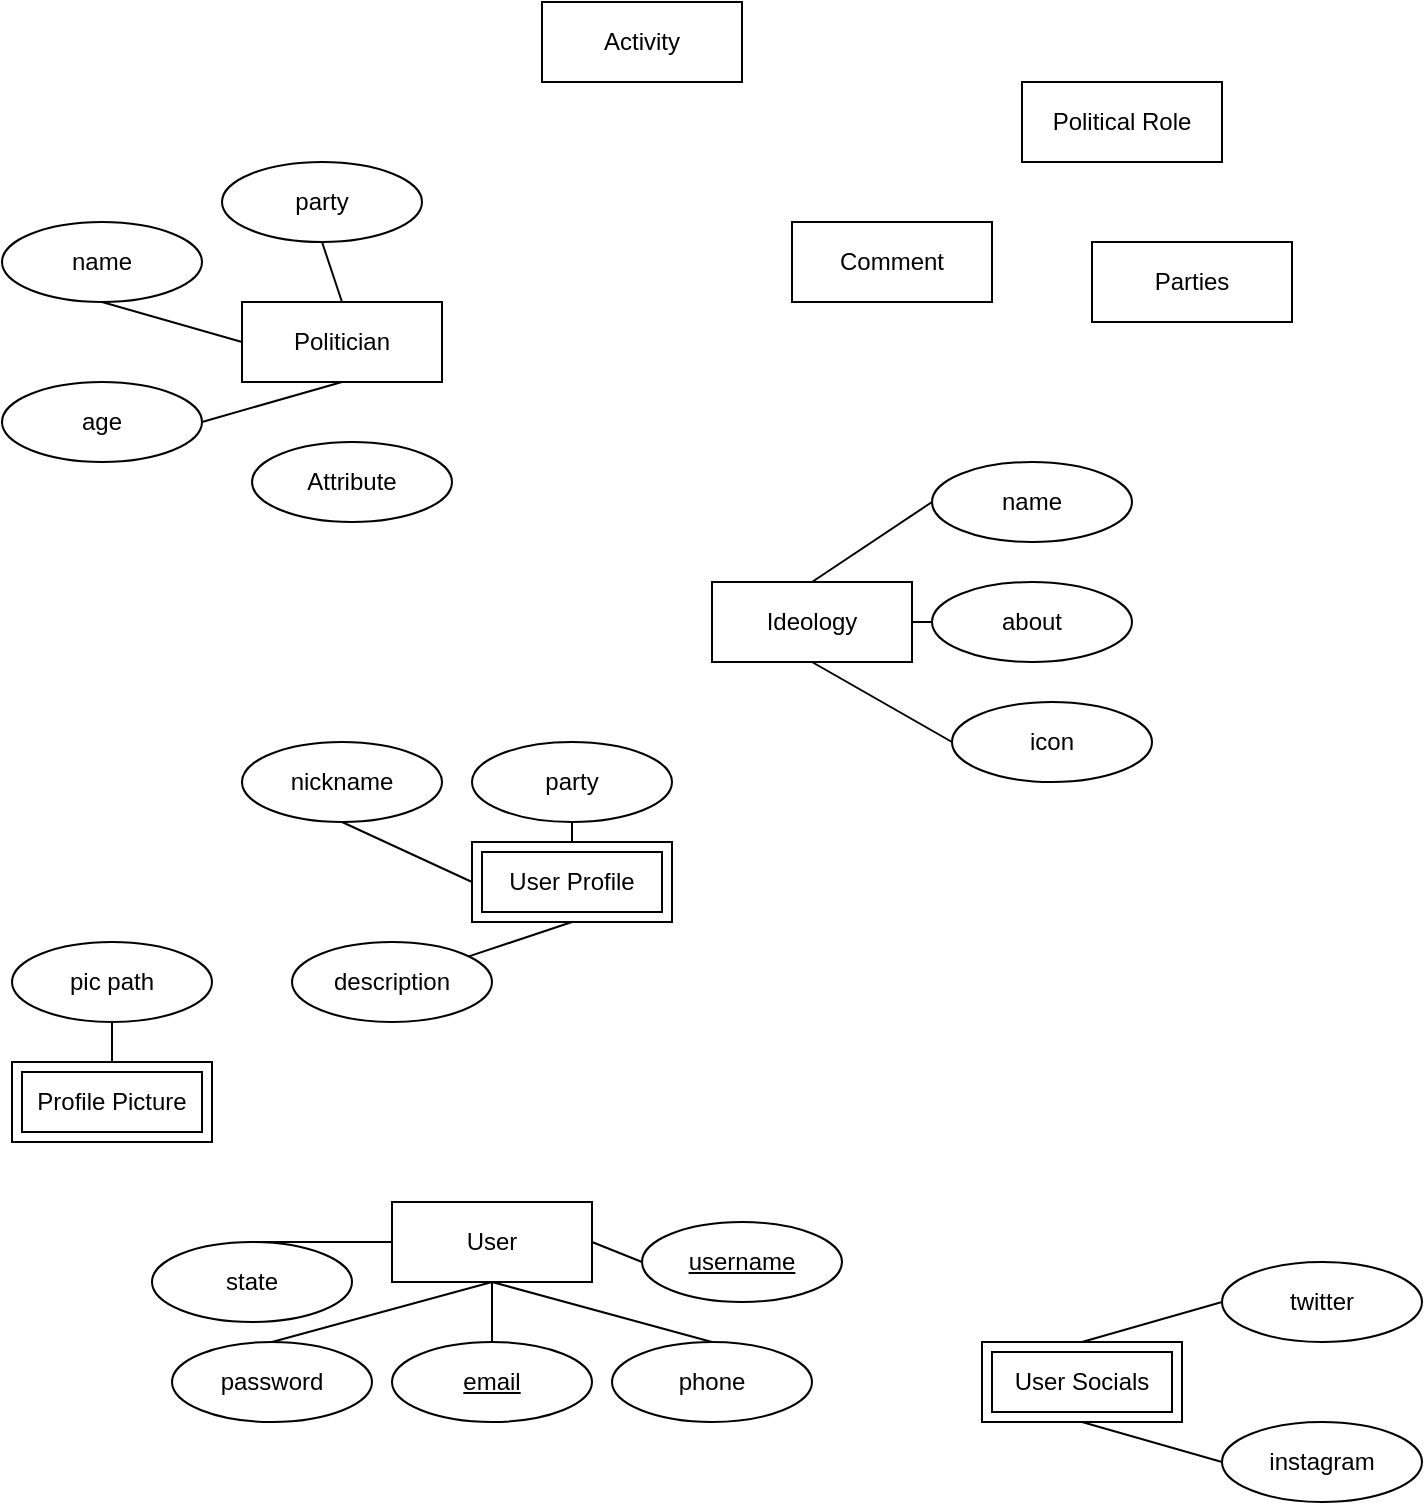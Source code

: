 <mxfile version="28.1.1">
  <diagram name="Page-1" id="10eRcnb0NOjNtRTbrPH-">
    <mxGraphModel dx="1078" dy="561" grid="1" gridSize="10" guides="1" tooltips="1" connect="1" arrows="1" fold="1" page="1" pageScale="1" pageWidth="850" pageHeight="1100" math="0" shadow="0">
      <root>
        <mxCell id="0" />
        <mxCell id="1" parent="0" />
        <mxCell id="NEGzcYJf4fpDSTtJPN1s-57" style="rounded=0;orthogonalLoop=1;jettySize=auto;html=1;exitX=0.5;exitY=0;exitDx=0;exitDy=0;entryX=0.5;entryY=1;entryDx=0;entryDy=0;endArrow=none;endFill=0;" edge="1" parent="1" source="NEGzcYJf4fpDSTtJPN1s-1" target="NEGzcYJf4fpDSTtJPN1s-56">
          <mxGeometry relative="1" as="geometry" />
        </mxCell>
        <mxCell id="NEGzcYJf4fpDSTtJPN1s-59" style="rounded=0;orthogonalLoop=1;jettySize=auto;html=1;exitX=0;exitY=0.5;exitDx=0;exitDy=0;entryX=0.5;entryY=1;entryDx=0;entryDy=0;endArrow=none;endFill=0;" edge="1" parent="1" source="NEGzcYJf4fpDSTtJPN1s-1" target="NEGzcYJf4fpDSTtJPN1s-58">
          <mxGeometry relative="1" as="geometry" />
        </mxCell>
        <mxCell id="NEGzcYJf4fpDSTtJPN1s-61" style="rounded=0;orthogonalLoop=1;jettySize=auto;html=1;exitX=0.5;exitY=1;exitDx=0;exitDy=0;entryX=1;entryY=0.5;entryDx=0;entryDy=0;endArrow=none;endFill=0;" edge="1" parent="1" source="NEGzcYJf4fpDSTtJPN1s-1" target="NEGzcYJf4fpDSTtJPN1s-60">
          <mxGeometry relative="1" as="geometry" />
        </mxCell>
        <mxCell id="NEGzcYJf4fpDSTtJPN1s-1" value="Politician" style="whiteSpace=wrap;html=1;align=center;" vertex="1" parent="1">
          <mxGeometry x="175" y="270" width="100" height="40" as="geometry" />
        </mxCell>
        <mxCell id="NEGzcYJf4fpDSTtJPN1s-28" style="rounded=0;orthogonalLoop=1;jettySize=auto;html=1;exitX=1;exitY=0.5;exitDx=0;exitDy=0;endArrow=none;endFill=0;entryX=0;entryY=0.5;entryDx=0;entryDy=0;" edge="1" parent="1" source="NEGzcYJf4fpDSTtJPN1s-2" target="NEGzcYJf4fpDSTtJPN1s-29">
          <mxGeometry relative="1" as="geometry">
            <mxPoint x="377.566" y="743.675" as="targetPoint" />
          </mxGeometry>
        </mxCell>
        <mxCell id="NEGzcYJf4fpDSTtJPN1s-2" value="User" style="whiteSpace=wrap;html=1;align=center;" vertex="1" parent="1">
          <mxGeometry x="250" y="720" width="100" height="40" as="geometry" />
        </mxCell>
        <mxCell id="NEGzcYJf4fpDSTtJPN1s-26" style="rounded=0;orthogonalLoop=1;jettySize=auto;html=1;exitX=0;exitY=0.5;exitDx=0;exitDy=0;entryX=0.5;entryY=1;entryDx=0;entryDy=0;endArrow=none;endFill=0;" edge="1" parent="1" source="NEGzcYJf4fpDSTtJPN1s-31" target="NEGzcYJf4fpDSTtJPN1s-25">
          <mxGeometry relative="1" as="geometry">
            <mxPoint x="295" y="560" as="sourcePoint" />
          </mxGeometry>
        </mxCell>
        <mxCell id="NEGzcYJf4fpDSTtJPN1s-4" value="Comment" style="whiteSpace=wrap;html=1;align=center;" vertex="1" parent="1">
          <mxGeometry x="450" y="230" width="100" height="40" as="geometry" />
        </mxCell>
        <mxCell id="NEGzcYJf4fpDSTtJPN1s-5" value="Activity" style="whiteSpace=wrap;html=1;align=center;" vertex="1" parent="1">
          <mxGeometry x="325" y="120" width="100" height="40" as="geometry" />
        </mxCell>
        <mxCell id="NEGzcYJf4fpDSTtJPN1s-7" style="rounded=0;orthogonalLoop=1;jettySize=auto;html=1;exitX=0.5;exitY=0;exitDx=0;exitDy=0;entryX=0.5;entryY=1;entryDx=0;entryDy=0;endArrow=none;endFill=0;" edge="1" parent="1" source="NEGzcYJf4fpDSTtJPN1s-6" target="NEGzcYJf4fpDSTtJPN1s-2">
          <mxGeometry relative="1" as="geometry" />
        </mxCell>
        <mxCell id="NEGzcYJf4fpDSTtJPN1s-6" value="password" style="ellipse;whiteSpace=wrap;html=1;align=center;" vertex="1" parent="1">
          <mxGeometry x="140" y="790" width="100" height="40" as="geometry" />
        </mxCell>
        <mxCell id="NEGzcYJf4fpDSTtJPN1s-9" style="rounded=0;orthogonalLoop=1;jettySize=auto;html=1;exitX=0.5;exitY=0;exitDx=0;exitDy=0;endArrow=none;endFill=0;" edge="1" parent="1" source="NEGzcYJf4fpDSTtJPN1s-10" target="NEGzcYJf4fpDSTtJPN1s-2">
          <mxGeometry relative="1" as="geometry">
            <mxPoint x="300" y="790" as="sourcePoint" />
          </mxGeometry>
        </mxCell>
        <mxCell id="NEGzcYJf4fpDSTtJPN1s-10" value="email" style="ellipse;whiteSpace=wrap;html=1;align=center;fontStyle=4;" vertex="1" parent="1">
          <mxGeometry x="250" y="790" width="100" height="40" as="geometry" />
        </mxCell>
        <mxCell id="NEGzcYJf4fpDSTtJPN1s-12" style="rounded=0;orthogonalLoop=1;jettySize=auto;html=1;exitX=0.5;exitY=0;exitDx=0;exitDy=0;entryX=0.5;entryY=1;entryDx=0;entryDy=0;endArrow=none;endFill=0;" edge="1" parent="1" source="NEGzcYJf4fpDSTtJPN1s-11" target="NEGzcYJf4fpDSTtJPN1s-2">
          <mxGeometry relative="1" as="geometry" />
        </mxCell>
        <mxCell id="NEGzcYJf4fpDSTtJPN1s-11" value="phone" style="ellipse;whiteSpace=wrap;html=1;align=center;" vertex="1" parent="1">
          <mxGeometry x="360" y="790" width="100" height="40" as="geometry" />
        </mxCell>
        <mxCell id="NEGzcYJf4fpDSTtJPN1s-15" style="rounded=0;orthogonalLoop=1;jettySize=auto;html=1;exitX=0;exitY=0.5;exitDx=0;exitDy=0;entryX=0.5;entryY=0;entryDx=0;entryDy=0;endArrow=none;endFill=0;" edge="1" parent="1" source="NEGzcYJf4fpDSTtJPN1s-14" target="NEGzcYJf4fpDSTtJPN1s-17">
          <mxGeometry relative="1" as="geometry">
            <mxPoint x="595" y="800" as="targetPoint" />
          </mxGeometry>
        </mxCell>
        <mxCell id="NEGzcYJf4fpDSTtJPN1s-14" value="twitter" style="ellipse;whiteSpace=wrap;html=1;align=center;" vertex="1" parent="1">
          <mxGeometry x="665" y="750" width="100" height="40" as="geometry" />
        </mxCell>
        <mxCell id="NEGzcYJf4fpDSTtJPN1s-16" value="instagram" style="ellipse;whiteSpace=wrap;html=1;align=center;" vertex="1" parent="1">
          <mxGeometry x="665" y="830" width="100" height="40" as="geometry" />
        </mxCell>
        <mxCell id="NEGzcYJf4fpDSTtJPN1s-18" style="rounded=0;orthogonalLoop=1;jettySize=auto;html=1;exitX=0.5;exitY=1;exitDx=0;exitDy=0;entryX=0;entryY=0.5;entryDx=0;entryDy=0;endArrow=none;endFill=0;" edge="1" parent="1" source="NEGzcYJf4fpDSTtJPN1s-17" target="NEGzcYJf4fpDSTtJPN1s-16">
          <mxGeometry relative="1" as="geometry" />
        </mxCell>
        <mxCell id="NEGzcYJf4fpDSTtJPN1s-17" value="User Socials" style="shape=ext;margin=3;double=1;whiteSpace=wrap;html=1;align=center;" vertex="1" parent="1">
          <mxGeometry x="545" y="790" width="100" height="40" as="geometry" />
        </mxCell>
        <mxCell id="NEGzcYJf4fpDSTtJPN1s-22" style="rounded=0;orthogonalLoop=1;jettySize=auto;html=1;exitX=0.5;exitY=0;exitDx=0;exitDy=0;endArrow=none;endFill=0;" edge="1" parent="1" source="NEGzcYJf4fpDSTtJPN1s-19" target="NEGzcYJf4fpDSTtJPN1s-2">
          <mxGeometry relative="1" as="geometry" />
        </mxCell>
        <mxCell id="NEGzcYJf4fpDSTtJPN1s-19" value="state" style="ellipse;whiteSpace=wrap;html=1;align=center;" vertex="1" parent="1">
          <mxGeometry x="130" y="740" width="100" height="40" as="geometry" />
        </mxCell>
        <mxCell id="NEGzcYJf4fpDSTtJPN1s-25" value="nickname" style="ellipse;whiteSpace=wrap;html=1;align=center;" vertex="1" parent="1">
          <mxGeometry x="175" y="490" width="100" height="40" as="geometry" />
        </mxCell>
        <mxCell id="NEGzcYJf4fpDSTtJPN1s-29" value="username" style="ellipse;whiteSpace=wrap;html=1;align=center;fontStyle=4;" vertex="1" parent="1">
          <mxGeometry x="375" y="730" width="100" height="40" as="geometry" />
        </mxCell>
        <mxCell id="NEGzcYJf4fpDSTtJPN1s-37" style="rounded=0;orthogonalLoop=1;jettySize=auto;html=1;exitX=0.5;exitY=0;exitDx=0;exitDy=0;entryX=0.5;entryY=1;entryDx=0;entryDy=0;endArrow=none;endFill=0;" edge="1" parent="1" source="NEGzcYJf4fpDSTtJPN1s-31" target="NEGzcYJf4fpDSTtJPN1s-36">
          <mxGeometry relative="1" as="geometry" />
        </mxCell>
        <mxCell id="NEGzcYJf4fpDSTtJPN1s-42" style="rounded=0;orthogonalLoop=1;jettySize=auto;html=1;exitX=0.5;exitY=1;exitDx=0;exitDy=0;endArrow=none;endFill=0;" edge="1" parent="1" source="NEGzcYJf4fpDSTtJPN1s-31" target="NEGzcYJf4fpDSTtJPN1s-41">
          <mxGeometry relative="1" as="geometry" />
        </mxCell>
        <mxCell id="NEGzcYJf4fpDSTtJPN1s-31" value="User Profile" style="shape=ext;margin=3;double=1;whiteSpace=wrap;html=1;align=center;" vertex="1" parent="1">
          <mxGeometry x="290" y="540" width="100" height="40" as="geometry" />
        </mxCell>
        <mxCell id="NEGzcYJf4fpDSTtJPN1s-54" style="rounded=0;orthogonalLoop=1;jettySize=auto;html=1;exitX=0.5;exitY=0;exitDx=0;exitDy=0;entryX=0.5;entryY=1;entryDx=0;entryDy=0;endArrow=none;endFill=0;" edge="1" parent="1" source="NEGzcYJf4fpDSTtJPN1s-34" target="NEGzcYJf4fpDSTtJPN1s-53">
          <mxGeometry relative="1" as="geometry" />
        </mxCell>
        <mxCell id="NEGzcYJf4fpDSTtJPN1s-34" value="Profile Picture" style="shape=ext;margin=3;double=1;whiteSpace=wrap;html=1;align=center;" vertex="1" parent="1">
          <mxGeometry x="60" y="650" width="100" height="40" as="geometry" />
        </mxCell>
        <mxCell id="NEGzcYJf4fpDSTtJPN1s-36" value="party" style="ellipse;whiteSpace=wrap;html=1;align=center;" vertex="1" parent="1">
          <mxGeometry x="290" y="490" width="100" height="40" as="geometry" />
        </mxCell>
        <mxCell id="NEGzcYJf4fpDSTtJPN1s-41" value="description" style="ellipse;whiteSpace=wrap;html=1;align=center;" vertex="1" parent="1">
          <mxGeometry x="200" y="590" width="100" height="40" as="geometry" />
        </mxCell>
        <mxCell id="NEGzcYJf4fpDSTtJPN1s-46" style="rounded=0;orthogonalLoop=1;jettySize=auto;html=1;exitX=0.5;exitY=0;exitDx=0;exitDy=0;entryX=0;entryY=0.5;entryDx=0;entryDy=0;endArrow=none;endFill=0;" edge="1" parent="1" source="NEGzcYJf4fpDSTtJPN1s-44" target="NEGzcYJf4fpDSTtJPN1s-45">
          <mxGeometry relative="1" as="geometry" />
        </mxCell>
        <mxCell id="NEGzcYJf4fpDSTtJPN1s-48" style="rounded=0;orthogonalLoop=1;jettySize=auto;html=1;exitX=1;exitY=0.5;exitDx=0;exitDy=0;entryX=0;entryY=0.5;entryDx=0;entryDy=0;endArrow=none;endFill=0;" edge="1" parent="1" source="NEGzcYJf4fpDSTtJPN1s-44" target="NEGzcYJf4fpDSTtJPN1s-47">
          <mxGeometry relative="1" as="geometry" />
        </mxCell>
        <mxCell id="NEGzcYJf4fpDSTtJPN1s-51" style="rounded=0;orthogonalLoop=1;jettySize=auto;html=1;exitX=0.5;exitY=1;exitDx=0;exitDy=0;entryX=0;entryY=0.5;entryDx=0;entryDy=0;endArrow=none;endFill=0;" edge="1" parent="1" source="NEGzcYJf4fpDSTtJPN1s-44" target="NEGzcYJf4fpDSTtJPN1s-50">
          <mxGeometry relative="1" as="geometry" />
        </mxCell>
        <mxCell id="NEGzcYJf4fpDSTtJPN1s-44" value="&lt;div&gt;Ideology&lt;/div&gt;" style="whiteSpace=wrap;html=1;align=center;" vertex="1" parent="1">
          <mxGeometry x="410" y="410" width="100" height="40" as="geometry" />
        </mxCell>
        <mxCell id="NEGzcYJf4fpDSTtJPN1s-45" value="name" style="ellipse;whiteSpace=wrap;html=1;align=center;" vertex="1" parent="1">
          <mxGeometry x="520" y="350" width="100" height="40" as="geometry" />
        </mxCell>
        <mxCell id="NEGzcYJf4fpDSTtJPN1s-47" value="about" style="ellipse;whiteSpace=wrap;html=1;align=center;" vertex="1" parent="1">
          <mxGeometry x="520" y="410" width="100" height="40" as="geometry" />
        </mxCell>
        <mxCell id="NEGzcYJf4fpDSTtJPN1s-50" value="icon" style="ellipse;whiteSpace=wrap;html=1;align=center;" vertex="1" parent="1">
          <mxGeometry x="530" y="470" width="100" height="40" as="geometry" />
        </mxCell>
        <mxCell id="NEGzcYJf4fpDSTtJPN1s-53" value="pic path" style="ellipse;whiteSpace=wrap;html=1;align=center;" vertex="1" parent="1">
          <mxGeometry x="60" y="590" width="100" height="40" as="geometry" />
        </mxCell>
        <mxCell id="NEGzcYJf4fpDSTtJPN1s-56" value="party" style="ellipse;whiteSpace=wrap;html=1;align=center;" vertex="1" parent="1">
          <mxGeometry x="165" y="200" width="100" height="40" as="geometry" />
        </mxCell>
        <mxCell id="NEGzcYJf4fpDSTtJPN1s-58" value="name" style="ellipse;whiteSpace=wrap;html=1;align=center;" vertex="1" parent="1">
          <mxGeometry x="55" y="230" width="100" height="40" as="geometry" />
        </mxCell>
        <mxCell id="NEGzcYJf4fpDSTtJPN1s-60" value="age" style="ellipse;whiteSpace=wrap;html=1;align=center;" vertex="1" parent="1">
          <mxGeometry x="55" y="310" width="100" height="40" as="geometry" />
        </mxCell>
        <mxCell id="NEGzcYJf4fpDSTtJPN1s-67" value="Political Role" style="whiteSpace=wrap;html=1;align=center;" vertex="1" parent="1">
          <mxGeometry x="565" y="160" width="100" height="40" as="geometry" />
        </mxCell>
        <mxCell id="NEGzcYJf4fpDSTtJPN1s-69" value="Parties" style="whiteSpace=wrap;html=1;align=center;" vertex="1" parent="1">
          <mxGeometry x="600" y="240" width="100" height="40" as="geometry" />
        </mxCell>
        <mxCell id="NEGzcYJf4fpDSTtJPN1s-70" value="Attribute" style="ellipse;whiteSpace=wrap;html=1;align=center;" vertex="1" parent="1">
          <mxGeometry x="180" y="340" width="100" height="40" as="geometry" />
        </mxCell>
      </root>
    </mxGraphModel>
  </diagram>
</mxfile>
